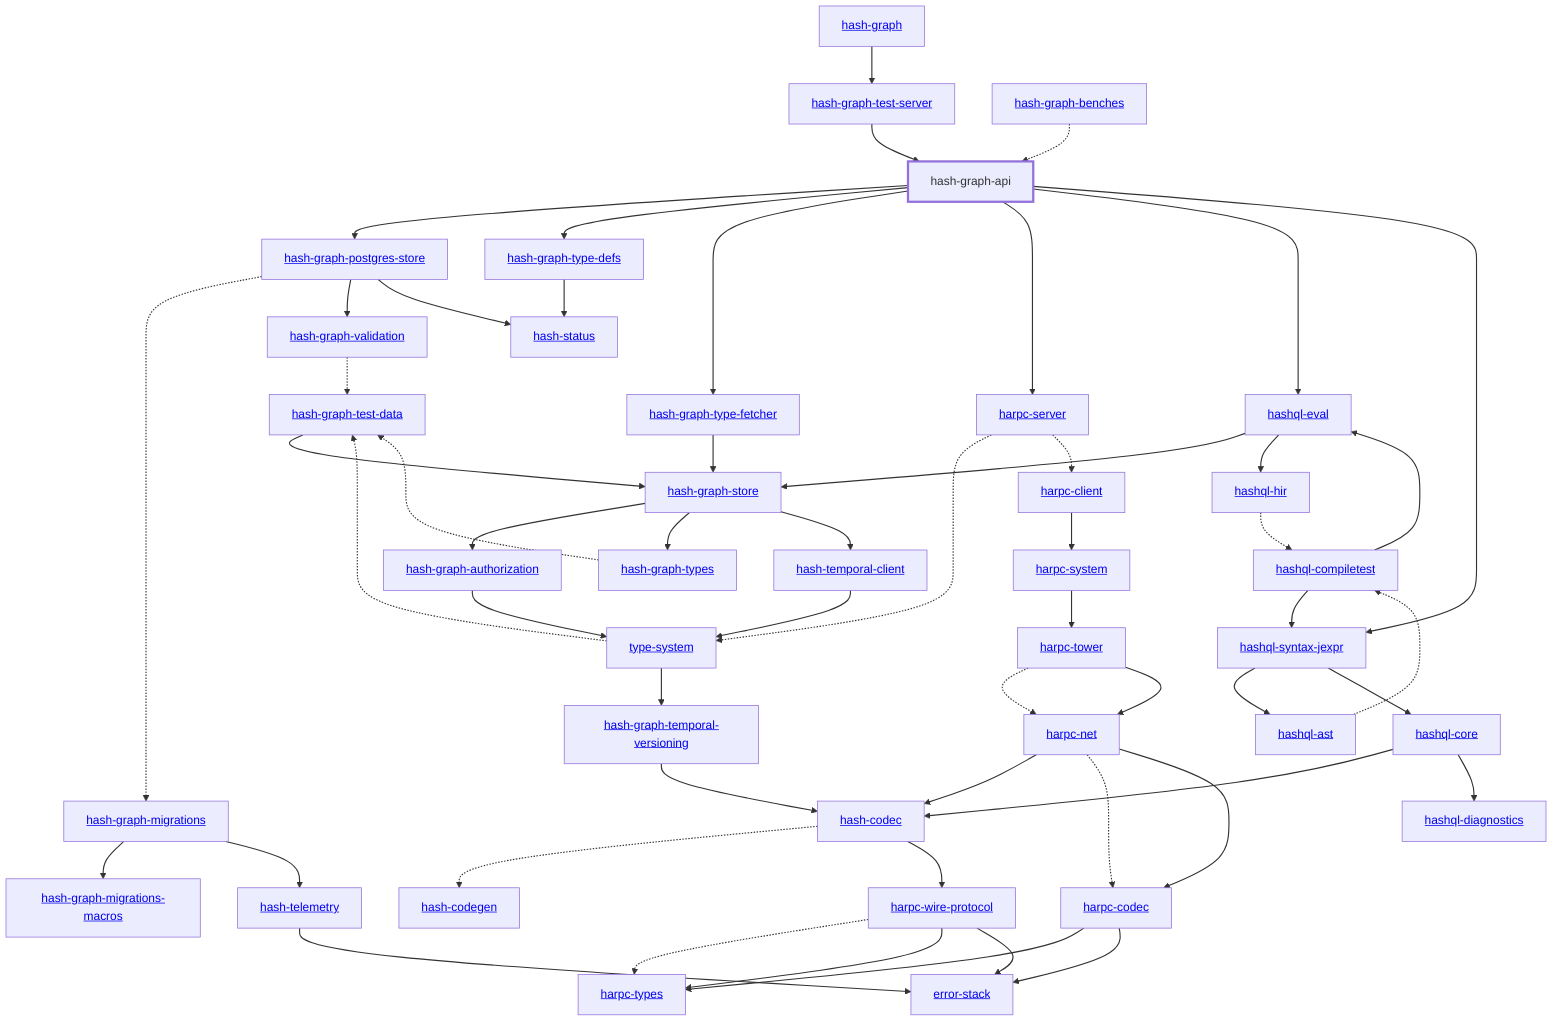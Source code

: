 graph TD
    linkStyle default stroke-width:1.5px
    classDef default stroke-width:1px
    classDef root stroke-width:3px
    classDef dev stroke-width:1px
    classDef build stroke-width:1px
    %% Legend
    %% --> : Normal dependency
    %% -.-> : Dev dependency
    %% ---> : Build dependency
    0[<a href="../hash_graph/index.html">hash-graph</a>]
    1[<a href="../type_system/index.html">type-system</a>]
    2[<a href="../hash_codec/index.html">hash-codec</a>]
    3[<a href="../hash_codegen/index.html">hash-codegen</a>]
    4[hash-graph-api]
    class 4 root
    5[<a href="../hash_graph_authorization/index.html">hash-graph-authorization</a>]
    6[<a href="../hash_graph_migrations/index.html">hash-graph-migrations</a>]
    7[<a href="../hash_graph_migrations_macros/index.html">hash-graph-migrations-macros</a>]
    8[<a href="../hash_graph_postgres_store/index.html">hash-graph-postgres-store</a>]
    9[<a href="../hash_graph_store/index.html">hash-graph-store</a>]
    10[<a href="../hash_graph_temporal_versioning/index.html">hash-graph-temporal-versioning</a>]
    11[<a href="../hash_graph_test_server/index.html">hash-graph-test-server</a>]
    12[<a href="../hash_graph_type_defs/index.html">hash-graph-type-defs</a>]
    13[<a href="../hash_graph_type_fetcher/index.html">hash-graph-type-fetcher</a>]
    14[<a href="../hash_graph_types/index.html">hash-graph-types</a>]
    15[<a href="../hash_graph_validation/index.html">hash-graph-validation</a>]
    16[<a href="../harpc_client/index.html">harpc-client</a>]
    17[<a href="../harpc_codec/index.html">harpc-codec</a>]
    18[<a href="../harpc_net/index.html">harpc-net</a>]
    19[<a href="../harpc_server/index.html">harpc-server</a>]
    20[<a href="../harpc_system/index.html">harpc-system</a>]
    21[<a href="../harpc_tower/index.html">harpc-tower</a>]
    22[<a href="../harpc_types/index.html">harpc-types</a>]
    23[<a href="../harpc_wire_protocol/index.html">harpc-wire-protocol</a>]
    24[<a href="../hashql_ast/index.html">hashql-ast</a>]
    25[<a href="../hashql_compiletest/index.html">hashql-compiletest</a>]
    26[<a href="../hashql_core/index.html">hashql-core</a>]
    27[<a href="../hashql_diagnostics/index.html">hashql-diagnostics</a>]
    28[<a href="../hashql_eval/index.html">hashql-eval</a>]
    29[<a href="../hashql_hir/index.html">hashql-hir</a>]
    30[<a href="../hashql_syntax_jexpr/index.html">hashql-syntax-jexpr</a>]
    31[<a href="../hash_status/index.html">hash-status</a>]
    32[<a href="../hash_telemetry/index.html">hash-telemetry</a>]
    33[<a href="../hash_temporal_client/index.html">hash-temporal-client</a>]
    34[<a href="../error_stack/index.html">error-stack</a>]
    35[<a href="../hash_graph_benches/index.html">hash-graph-benches</a>]
    36[<a href="../hash_graph_test_data/index.html">hash-graph-test-data</a>]
    0 --> 11
    1 --> 10
    1 -.-> 36
    2 -.-> 3
    2 --> 23
    4 --> 8
    4 --> 12
    4 --> 13
    4 --> 19
    4 --> 28
    4 --> 30
    5 --> 1
    6 --> 7
    6 --> 32
    8 -.-> 6
    8 --> 15
    8 --> 31
    9 --> 5
    9 --> 14
    9 --> 33
    10 --> 2
    11 --> 4
    12 --> 31
    13 --> 9
    14 -.-> 36
    15 -.-> 36
    16 --> 20
    17 --> 22
    17 --> 34
    18 --> 2
    18 -.-> 17
    18 --> 17
    19 -.-> 1
    19 -.-> 16
    20 --> 21
    21 -.-> 18
    21 --> 18
    23 -.-> 22
    23 --> 22
    23 --> 34
    24 -.-> 25
    25 --> 28
    25 --> 30
    26 --> 2
    26 --> 27
    28 --> 9
    28 --> 29
    29 -.-> 25
    30 --> 24
    30 --> 26
    32 --> 34
    33 --> 1
    35 -.-> 4
    36 --> 9